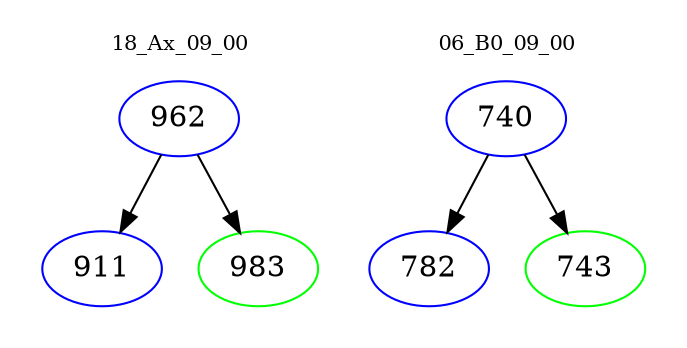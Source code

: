 digraph{
subgraph cluster_0 {
color = white
label = "18_Ax_09_00";
fontsize=10;
T0_962 [label="962", color="blue"]
T0_962 -> T0_911 [color="black"]
T0_911 [label="911", color="blue"]
T0_962 -> T0_983 [color="black"]
T0_983 [label="983", color="green"]
}
subgraph cluster_1 {
color = white
label = "06_B0_09_00";
fontsize=10;
T1_740 [label="740", color="blue"]
T1_740 -> T1_782 [color="black"]
T1_782 [label="782", color="blue"]
T1_740 -> T1_743 [color="black"]
T1_743 [label="743", color="green"]
}
}
